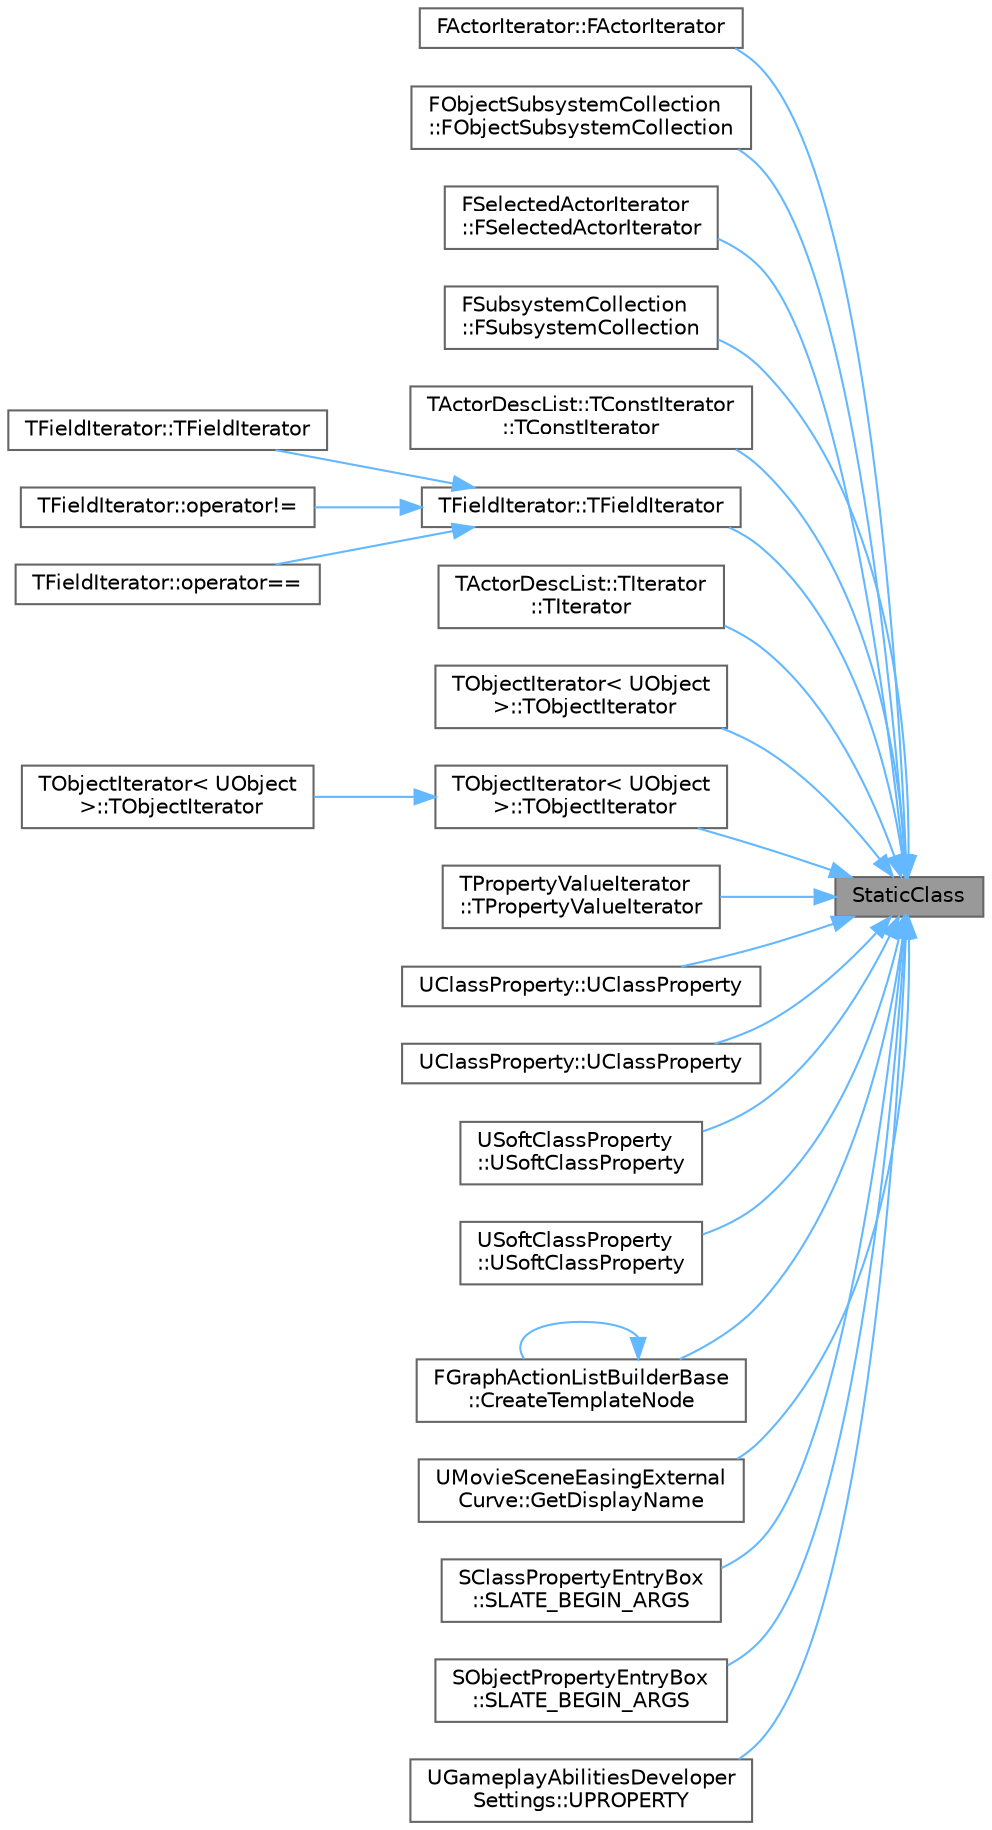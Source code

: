 digraph "StaticClass"
{
 // INTERACTIVE_SVG=YES
 // LATEX_PDF_SIZE
  bgcolor="transparent";
  edge [fontname=Helvetica,fontsize=10,labelfontname=Helvetica,labelfontsize=10];
  node [fontname=Helvetica,fontsize=10,shape=box,height=0.2,width=0.4];
  rankdir="RL";
  Node1 [id="Node000001",label="StaticClass",height=0.2,width=0.4,color="gray40", fillcolor="grey60", style="filled", fontcolor="black",tooltip=" "];
  Node1 -> Node2 [id="edge1_Node000001_Node000002",dir="back",color="steelblue1",style="solid",tooltip=" "];
  Node2 [id="Node000002",label="FActorIterator::FActorIterator",height=0.2,width=0.4,color="grey40", fillcolor="white", style="filled",URL="$de/dbb/classFActorIterator.html#ac91cdf57f4360a912204a72c6411c73d",tooltip="Constructor."];
  Node1 -> Node3 [id="edge2_Node000001_Node000003",dir="back",color="steelblue1",style="solid",tooltip=" "];
  Node3 [id="Node000003",label="FObjectSubsystemCollection\l::FObjectSubsystemCollection",height=0.2,width=0.4,color="grey40", fillcolor="white", style="filled",URL="$d3/da5/classFObjectSubsystemCollection.html#a1698c07e916a8fb9a0e0d708a4a6f558",tooltip="Construct a FSubsystemCollection, pass in the owning object almost certainly (this)."];
  Node1 -> Node4 [id="edge3_Node000001_Node000004",dir="back",color="steelblue1",style="solid",tooltip=" "];
  Node4 [id="Node000004",label="FSelectedActorIterator\l::FSelectedActorIterator",height=0.2,width=0.4,color="grey40", fillcolor="white", style="filled",URL="$d3/db5/classFSelectedActorIterator.html#ad44e63f4ece596e4c169882180023281",tooltip="Constructor."];
  Node1 -> Node5 [id="edge4_Node000001_Node000005",dir="back",color="steelblue1",style="solid",tooltip=" "];
  Node5 [id="Node000005",label="FSubsystemCollection\l::FSubsystemCollection",height=0.2,width=0.4,color="grey40", fillcolor="white", style="filled",URL="$d6/d17/classFSubsystemCollection.html#af41523fa0072dd5fe11f931b03d0cd7c",tooltip="Construct a FSubsystemCollection, pass in the owning object almost certainly (this)."];
  Node1 -> Node6 [id="edge5_Node000001_Node000006",dir="back",color="steelblue1",style="solid",tooltip=" "];
  Node6 [id="Node000006",label="TActorDescList::TConstIterator\l::TConstIterator",height=0.2,width=0.4,color="grey40", fillcolor="white", style="filled",URL="$dc/d43/classTActorDescList_1_1TConstIterator.html#ada55271cdeaf8e8a18c99a055f74ab7a",tooltip=" "];
  Node1 -> Node7 [id="edge6_Node000001_Node000007",dir="back",color="steelblue1",style="solid",tooltip=" "];
  Node7 [id="Node000007",label="TFieldIterator::TFieldIterator",height=0.2,width=0.4,color="grey40", fillcolor="white", style="filled",URL="$de/d53/classTFieldIterator.html#a16200441c1b2bed29da2d95df72a309c",tooltip=" "];
  Node7 -> Node8 [id="edge7_Node000007_Node000008",dir="back",color="steelblue1",style="solid",tooltip=" "];
  Node8 [id="Node000008",label="TFieldIterator::TFieldIterator",height=0.2,width=0.4,color="grey40", fillcolor="white", style="filled",URL="$de/d53/classTFieldIterator.html#a19981ad782fd9abc51120169a12bc525",tooltip="Legacy version taking the flags as 3 separate values."];
  Node7 -> Node9 [id="edge8_Node000007_Node000009",dir="back",color="steelblue1",style="solid",tooltip=" "];
  Node9 [id="Node000009",label="TFieldIterator::operator!=",height=0.2,width=0.4,color="grey40", fillcolor="white", style="filled",URL="$de/d53/classTFieldIterator.html#a8dd51b620001d67e8d327b38c9a49787",tooltip=" "];
  Node7 -> Node10 [id="edge9_Node000007_Node000010",dir="back",color="steelblue1",style="solid",tooltip=" "];
  Node10 [id="Node000010",label="TFieldIterator::operator==",height=0.2,width=0.4,color="grey40", fillcolor="white", style="filled",URL="$de/d53/classTFieldIterator.html#a221551266ed28cfbc7ff54a1be73a33a",tooltip=" "];
  Node1 -> Node11 [id="edge10_Node000001_Node000011",dir="back",color="steelblue1",style="solid",tooltip=" "];
  Node11 [id="Node000011",label="TActorDescList::TIterator\l::TIterator",height=0.2,width=0.4,color="grey40", fillcolor="white", style="filled",URL="$d4/d92/classTActorDescList_1_1TIterator.html#aa2398b47efa794a25c25801a1e079e5f",tooltip=" "];
  Node1 -> Node12 [id="edge11_Node000001_Node000012",dir="back",color="steelblue1",style="solid",tooltip=" "];
  Node12 [id="Node000012",label="TObjectIterator\< UObject\l \>::TObjectIterator",height=0.2,width=0.4,color="grey40", fillcolor="white", style="filled",URL="$da/d29/classTObjectIterator_3_01UObject_01_4.html#a5ad78aaaa063dbd470e488d3ff468a54",tooltip="Constructor."];
  Node1 -> Node13 [id="edge12_Node000001_Node000013",dir="back",color="steelblue1",style="solid",tooltip=" "];
  Node13 [id="Node000013",label="TObjectIterator\< UObject\l \>::TObjectIterator",height=0.2,width=0.4,color="grey40", fillcolor="white", style="filled",URL="$da/d29/classTObjectIterator_3_01UObject_01_4.html#a9628d8504aaa0e8199a614aa39edc10f",tooltip="Constructor."];
  Node13 -> Node14 [id="edge13_Node000013_Node000014",dir="back",color="steelblue1",style="solid",tooltip=" "];
  Node14 [id="Node000014",label="TObjectIterator\< UObject\l \>::TObjectIterator",height=0.2,width=0.4,color="grey40", fillcolor="white", style="filled",URL="$da/d29/classTObjectIterator_3_01UObject_01_4.html#a270ed1549cd7084c1619f94343194320",tooltip="Constructor."];
  Node1 -> Node15 [id="edge14_Node000001_Node000015",dir="back",color="steelblue1",style="solid",tooltip=" "];
  Node15 [id="Node000015",label="TPropertyValueIterator\l::TPropertyValueIterator",height=0.2,width=0.4,color="grey40", fillcolor="white", style="filled",URL="$d9/df6/classTPropertyValueIterator.html#ab1c835b9728388f49837662e75bb191c",tooltip="Construct an iterator using a struct and struct value."];
  Node1 -> Node16 [id="edge15_Node000001_Node000016",dir="back",color="steelblue1",style="solid",tooltip=" "];
  Node16 [id="Node000016",label="UClassProperty::UClassProperty",height=0.2,width=0.4,color="grey40", fillcolor="white", style="filled",URL="$d9/d1c/classUClassProperty.html#a5e1b4d42a79186cf94faac0ff90c01ec",tooltip=" "];
  Node1 -> Node17 [id="edge16_Node000001_Node000017",dir="back",color="steelblue1",style="solid",tooltip=" "];
  Node17 [id="Node000017",label="UClassProperty::UClassProperty",height=0.2,width=0.4,color="grey40", fillcolor="white", style="filled",URL="$d9/d1c/classUClassProperty.html#a2f0660d1ad78c79bb67144ff74029dff",tooltip=" "];
  Node1 -> Node18 [id="edge17_Node000001_Node000018",dir="back",color="steelblue1",style="solid",tooltip=" "];
  Node18 [id="Node000018",label="USoftClassProperty\l::USoftClassProperty",height=0.2,width=0.4,color="grey40", fillcolor="white", style="filled",URL="$d1/dbd/classUSoftClassProperty.html#a55d8f956f590fb1e4616b7f51565d3e0",tooltip=" "];
  Node1 -> Node19 [id="edge18_Node000001_Node000019",dir="back",color="steelblue1",style="solid",tooltip=" "];
  Node19 [id="Node000019",label="USoftClassProperty\l::USoftClassProperty",height=0.2,width=0.4,color="grey40", fillcolor="white", style="filled",URL="$d1/dbd/classUSoftClassProperty.html#a58f6e68a64354b2429bec4614029797f",tooltip=" "];
  Node1 -> Node20 [id="edge19_Node000001_Node000020",dir="back",color="steelblue1",style="solid",tooltip=" "];
  Node20 [id="Node000020",label="FGraphActionListBuilderBase\l::CreateTemplateNode",height=0.2,width=0.4,color="grey40", fillcolor="white", style="filled",URL="$d6/d37/structFGraphActionListBuilderBase.html#a457b1bb19b0270ad6efdf0b2b4e750f0",tooltip=" "];
  Node20 -> Node20 [id="edge20_Node000020_Node000020",dir="back",color="steelblue1",style="solid",tooltip=" "];
  Node1 -> Node21 [id="edge21_Node000001_Node000021",dir="back",color="steelblue1",style="solid",tooltip=" "];
  Node21 [id="Node000021",label="UMovieSceneEasingExternal\lCurve::GetDisplayName",height=0.2,width=0.4,color="grey40", fillcolor="white", style="filled",URL="$df/d4d/classUMovieSceneEasingExternalCurve.html#a378df81dad3bae08e37e617559c4ee17",tooltip=" "];
  Node1 -> Node22 [id="edge22_Node000001_Node000022",dir="back",color="steelblue1",style="solid",tooltip=" "];
  Node22 [id="Node000022",label="SClassPropertyEntryBox\l::SLATE_BEGIN_ARGS",height=0.2,width=0.4,color="grey40", fillcolor="white", style="filled",URL="$d6/dc5/classSClassPropertyEntryBox.html#af2e2a92b85ce420101aa7e147f3963c9",tooltip=" "];
  Node1 -> Node23 [id="edge23_Node000001_Node000023",dir="back",color="steelblue1",style="solid",tooltip=" "];
  Node23 [id="Node000023",label="SObjectPropertyEntryBox\l::SLATE_BEGIN_ARGS",height=0.2,width=0.4,color="grey40", fillcolor="white", style="filled",URL="$df/d8a/classSObjectPropertyEntryBox.html#a72f6f30168e24bfe24d1a86f48a4d69a",tooltip=" "];
  Node1 -> Node24 [id="edge24_Node000001_Node000024",dir="back",color="steelblue1",style="solid",tooltip=" "];
  Node24 [id="Node000024",label="UGameplayAbilitiesDeveloper\lSettings::UPROPERTY",height=0.2,width=0.4,color="grey40", fillcolor="white", style="filled",URL="$d6/d76/classUGameplayAbilitiesDeveloperSettings.html#a005b2a8892607aab8b0c882c313624a4",tooltip="Class reference to gameplay cue manager."];
}
